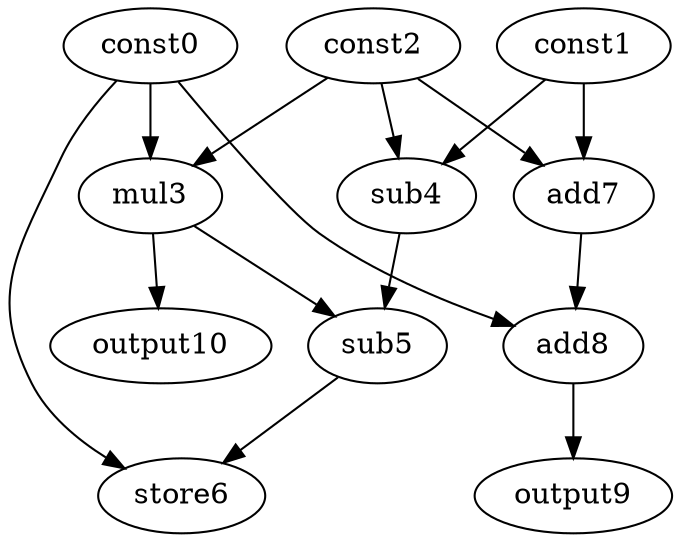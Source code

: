 digraph G { 
const0[opcode=const]; 
const1[opcode=const]; 
const2[opcode=const]; 
mul3[opcode=mul]; 
sub4[opcode=sub]; 
sub5[opcode=sub]; 
store6[opcode=store]; 
add7[opcode=add]; 
add8[opcode=add]; 
output9[opcode=output]; 
output10[opcode=output]; 
const0->mul3[operand=0];
const2->mul3[operand=1];
const1->sub4[operand=0];
const2->sub4[operand=1];
const1->add7[operand=0];
const2->add7[operand=1];
mul3->sub5[operand=0];
sub4->sub5[operand=1];
const0->add8[operand=0];
add7->add8[operand=1];
mul3->output10[operand=0];
const0->store6[operand=0];
sub5->store6[operand=1];
add8->output9[operand=0];
}
